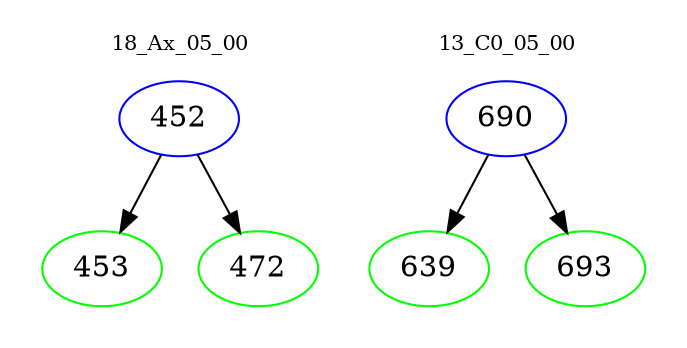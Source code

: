 digraph{
subgraph cluster_0 {
color = white
label = "18_Ax_05_00";
fontsize=10;
T0_452 [label="452", color="blue"]
T0_452 -> T0_453 [color="black"]
T0_453 [label="453", color="green"]
T0_452 -> T0_472 [color="black"]
T0_472 [label="472", color="green"]
}
subgraph cluster_1 {
color = white
label = "13_C0_05_00";
fontsize=10;
T1_690 [label="690", color="blue"]
T1_690 -> T1_639 [color="black"]
T1_639 [label="639", color="green"]
T1_690 -> T1_693 [color="black"]
T1_693 [label="693", color="green"]
}
}
